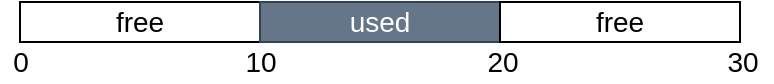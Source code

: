 <mxfile version="13.5.8" type="github">
  <diagram id="Wi-GylUsRRG-MmoCE_aL" name="Page-1">
    <mxGraphModel dx="1038" dy="548" grid="1" gridSize="10" guides="1" tooltips="1" connect="1" arrows="1" fold="1" page="1" pageScale="1" pageWidth="827" pageHeight="1169" math="0" shadow="0">
      <root>
        <mxCell id="0" />
        <mxCell id="1" parent="0" />
        <mxCell id="DIwUuLiWfMLrXQraZ39e-1" value="free" style="rounded=0;whiteSpace=wrap;html=1;fontSize=14;" vertex="1" parent="1">
          <mxGeometry x="180" y="130" width="120" height="20" as="geometry" />
        </mxCell>
        <mxCell id="DIwUuLiWfMLrXQraZ39e-2" value="used" style="rounded=0;whiteSpace=wrap;html=1;fontSize=14;fillColor=#647687;strokeColor=#314354;fontColor=#ffffff;" vertex="1" parent="1">
          <mxGeometry x="300" y="130" width="120" height="20" as="geometry" />
        </mxCell>
        <mxCell id="DIwUuLiWfMLrXQraZ39e-3" value="free" style="rounded=0;whiteSpace=wrap;html=1;fontSize=14;" vertex="1" parent="1">
          <mxGeometry x="420" y="130" width="120" height="20" as="geometry" />
        </mxCell>
        <mxCell id="DIwUuLiWfMLrXQraZ39e-4" value="0" style="text;html=1;align=center;verticalAlign=middle;resizable=0;points=[];autosize=1;fontSize=14;" vertex="1" parent="1">
          <mxGeometry x="170" y="150" width="20" height="20" as="geometry" />
        </mxCell>
        <mxCell id="DIwUuLiWfMLrXQraZ39e-6" value="10" style="text;html=1;align=center;verticalAlign=middle;resizable=0;points=[];autosize=1;fontSize=14;" vertex="1" parent="1">
          <mxGeometry x="285" y="150" width="30" height="20" as="geometry" />
        </mxCell>
        <mxCell id="DIwUuLiWfMLrXQraZ39e-7" value="20" style="text;html=1;align=center;verticalAlign=middle;resizable=0;points=[];autosize=1;fontSize=14;" vertex="1" parent="1">
          <mxGeometry x="406" y="150" width="30" height="20" as="geometry" />
        </mxCell>
        <mxCell id="DIwUuLiWfMLrXQraZ39e-8" value="30" style="text;html=1;align=center;verticalAlign=middle;resizable=0;points=[];autosize=1;fontSize=14;" vertex="1" parent="1">
          <mxGeometry x="526" y="150" width="30" height="20" as="geometry" />
        </mxCell>
      </root>
    </mxGraphModel>
  </diagram>
</mxfile>
